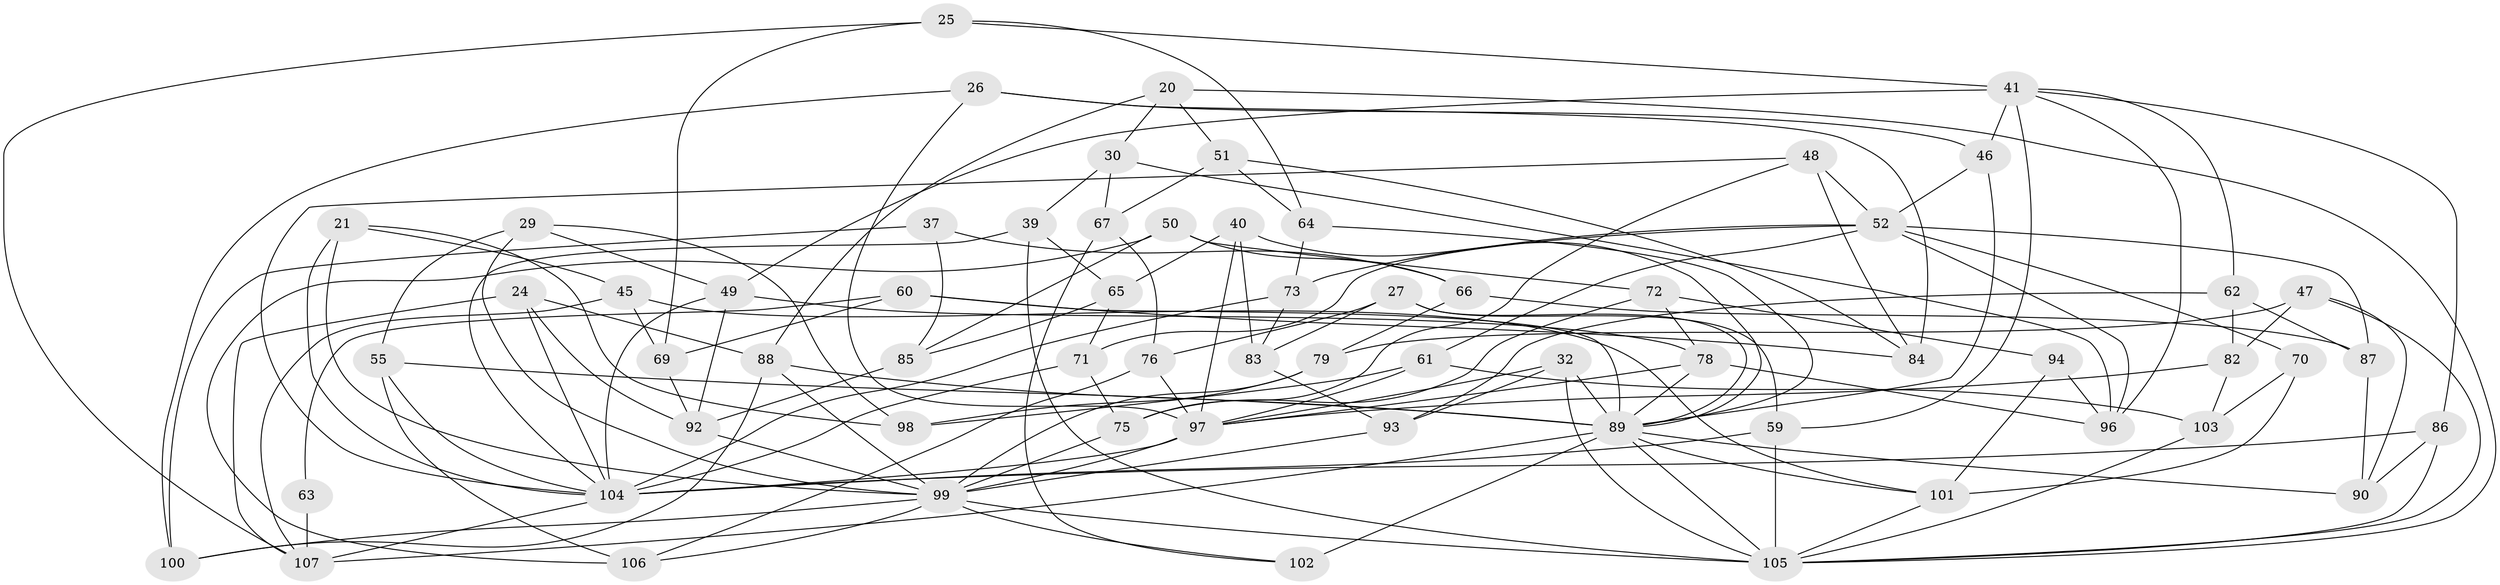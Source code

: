 // original degree distribution, {4: 1.0}
// Generated by graph-tools (version 1.1) at 2025/04/03/04/25 22:04:14]
// undirected, 64 vertices, 151 edges
graph export_dot {
graph [start="1"]
  node [color=gray90,style=filled];
  20;
  21;
  24;
  25;
  26;
  27;
  29 [super="+28"];
  30;
  32;
  37;
  39;
  40;
  41 [super="+2+22"];
  45;
  46;
  47;
  48;
  49 [super="+17+38"];
  50;
  51;
  52 [super="+12+14"];
  55;
  59 [super="+31"];
  60;
  61;
  62;
  63;
  64;
  65;
  66;
  67;
  69;
  70;
  71;
  72;
  73;
  75;
  76;
  78 [super="+44"];
  79;
  82;
  83;
  84;
  85;
  86;
  87;
  88 [super="+56"];
  89 [super="+57+58"];
  90;
  92 [super="+81"];
  93;
  94;
  96 [super="+77"];
  97 [super="+1+35+74"];
  98;
  99 [super="+42+80"];
  100 [super="+33"];
  101 [super="+36"];
  102;
  103;
  104 [super="+3+11+95"];
  105 [super="+7+54+68+91"];
  106;
  107 [super="+6+19"];
  20 -- 51;
  20 -- 30;
  20 -- 88;
  20 -- 105;
  21 -- 45;
  21 -- 99;
  21 -- 98;
  21 -- 104;
  24 -- 107;
  24 -- 104;
  24 -- 88;
  24 -- 92;
  25 -- 64;
  25 -- 107;
  25 -- 69;
  25 -- 41;
  26 -- 100;
  26 -- 84;
  26 -- 46;
  26 -- 97;
  27 -- 76;
  27 -- 59;
  27 -- 83;
  27 -- 89;
  29 -- 98;
  29 -- 49 [weight=2];
  29 -- 99 [weight=2];
  29 -- 55;
  30 -- 39;
  30 -- 67;
  30 -- 96;
  32 -- 93;
  32 -- 89;
  32 -- 97;
  32 -- 105;
  37 -- 85;
  37 -- 100 [weight=2];
  37 -- 66;
  39 -- 65;
  39 -- 105;
  39 -- 104;
  40 -- 65;
  40 -- 83;
  40 -- 97;
  40 -- 89;
  41 -- 86;
  41 -- 62;
  41 -- 96;
  41 -- 46;
  41 -- 59;
  41 -- 49 [weight=2];
  45 -- 69;
  45 -- 107;
  45 -- 101;
  46 -- 89;
  46 -- 52;
  47 -- 79;
  47 -- 90;
  47 -- 82;
  47 -- 105;
  48 -- 75;
  48 -- 84;
  48 -- 52;
  48 -- 104;
  49 -- 104 [weight=2];
  49 -- 78;
  49 -- 92;
  50 -- 85;
  50 -- 72;
  50 -- 66;
  50 -- 106;
  51 -- 67;
  51 -- 84;
  51 -- 64;
  52 -- 71;
  52 -- 87;
  52 -- 96;
  52 -- 61;
  52 -- 73;
  52 -- 70;
  55 -- 106;
  55 -- 104;
  55 -- 89;
  59 -- 105 [weight=3];
  59 -- 104;
  60 -- 84;
  60 -- 69;
  60 -- 63;
  60 -- 89;
  61 -- 103;
  61 -- 98;
  61 -- 97;
  62 -- 93;
  62 -- 82;
  62 -- 87;
  63 -- 107 [weight=3];
  64 -- 73;
  64 -- 89;
  65 -- 85;
  65 -- 71;
  66 -- 79;
  66 -- 87;
  67 -- 76;
  67 -- 102;
  69 -- 92;
  70 -- 103;
  70 -- 101 [weight=2];
  71 -- 75;
  71 -- 104;
  72 -- 94;
  72 -- 75;
  72 -- 78;
  73 -- 83;
  73 -- 104;
  75 -- 99;
  76 -- 106;
  76 -- 97;
  78 -- 97;
  78 -- 89 [weight=2];
  78 -- 96;
  79 -- 98;
  79 -- 99;
  82 -- 103;
  82 -- 97;
  83 -- 93;
  85 -- 92;
  86 -- 90;
  86 -- 104;
  86 -- 105;
  87 -- 90;
  88 -- 100 [weight=2];
  88 -- 89;
  88 -- 99;
  89 -- 102 [weight=2];
  89 -- 90;
  89 -- 107 [weight=3];
  89 -- 101;
  89 -- 105;
  92 -- 99 [weight=2];
  93 -- 99;
  94 -- 96 [weight=2];
  94 -- 101;
  97 -- 99;
  97 -- 104 [weight=2];
  99 -- 102;
  99 -- 100;
  99 -- 105 [weight=3];
  99 -- 106;
  101 -- 105;
  103 -- 105;
  104 -- 107;
}

